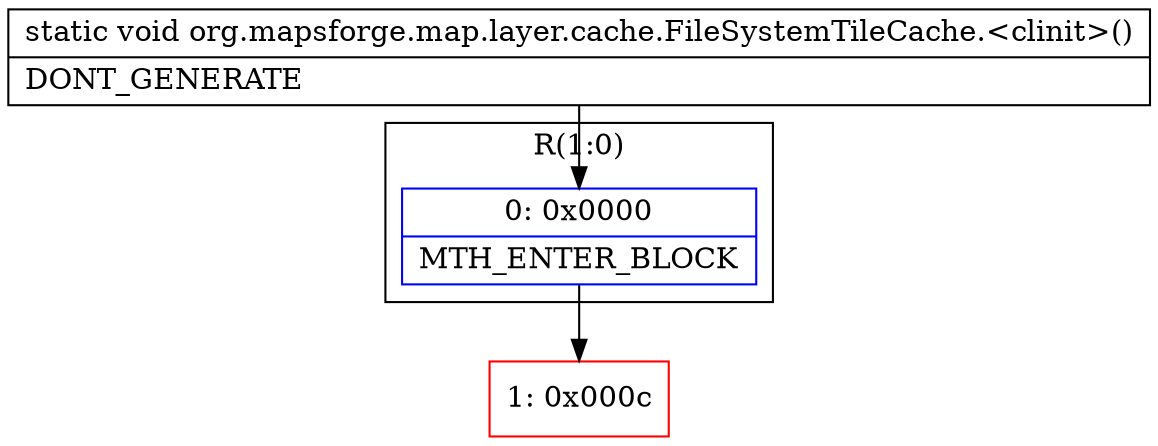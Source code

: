 digraph "CFG fororg.mapsforge.map.layer.cache.FileSystemTileCache.\<clinit\>()V" {
subgraph cluster_Region_603174577 {
label = "R(1:0)";
node [shape=record,color=blue];
Node_0 [shape=record,label="{0\:\ 0x0000|MTH_ENTER_BLOCK\l}"];
}
Node_1 [shape=record,color=red,label="{1\:\ 0x000c}"];
MethodNode[shape=record,label="{static void org.mapsforge.map.layer.cache.FileSystemTileCache.\<clinit\>()  | DONT_GENERATE\l}"];
MethodNode -> Node_0;
Node_0 -> Node_1;
}

